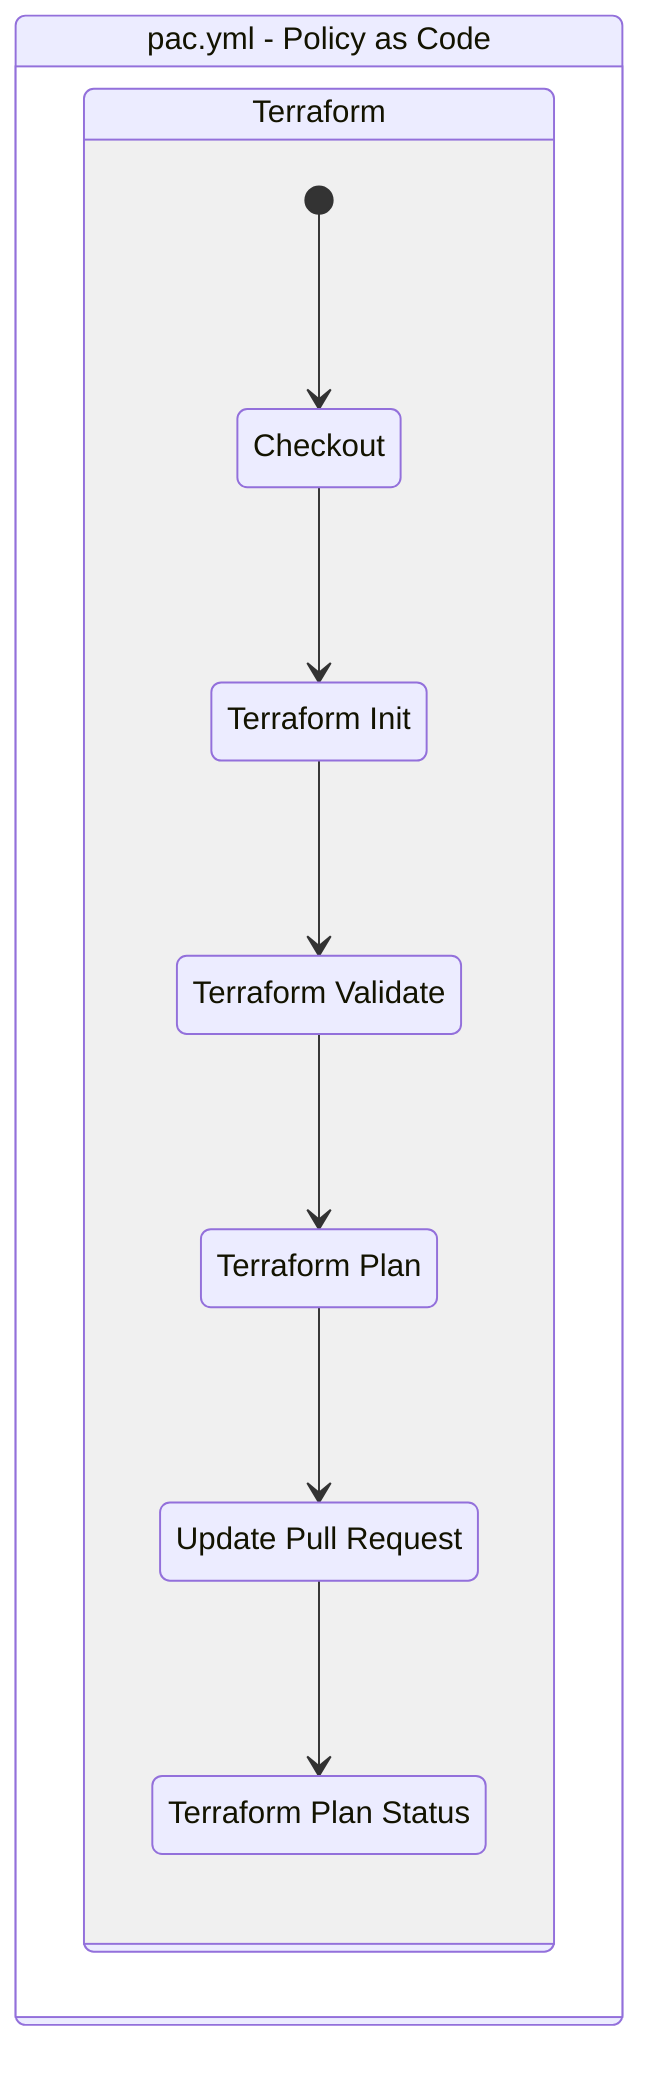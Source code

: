 stateDiagram-v2
    workflow : pac.yml - Policy as Code
    state workflow {
        terraform: Terraform
        state terraform {
            [*] --> step0terraform
            step0terraform : Checkout
            step0terraform --> step3terraform
            step3terraform : Terraform Init
            step3terraform --> step4terraform
            step4terraform : Terraform Validate
            step4terraform --> step5terraform
            step5terraform : Terraform Plan
            step5terraform --> step6terraform
            step6terraform : Update Pull Request
            step6terraform --> step7terraform
            step7terraform : Terraform Plan Status
        }
    }